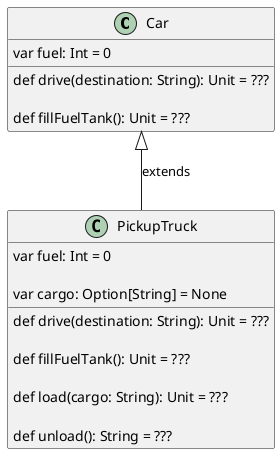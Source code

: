 @startuml
  class Car {
    var fuel: Int = 0

    def drive(destination: String): Unit = ???

    def fillFuelTank(): Unit = ???
  }

  class PickupTruck {
    var fuel: Int = 0

    var cargo: Option[String] = None

    def drive(destination: String): Unit = ???

    def fillFuelTank(): Unit = ???

    def load(cargo: String): Unit = ???

    def unload(): String = ???
  }

  Car <|-- PickupTruck: extends

@enduml